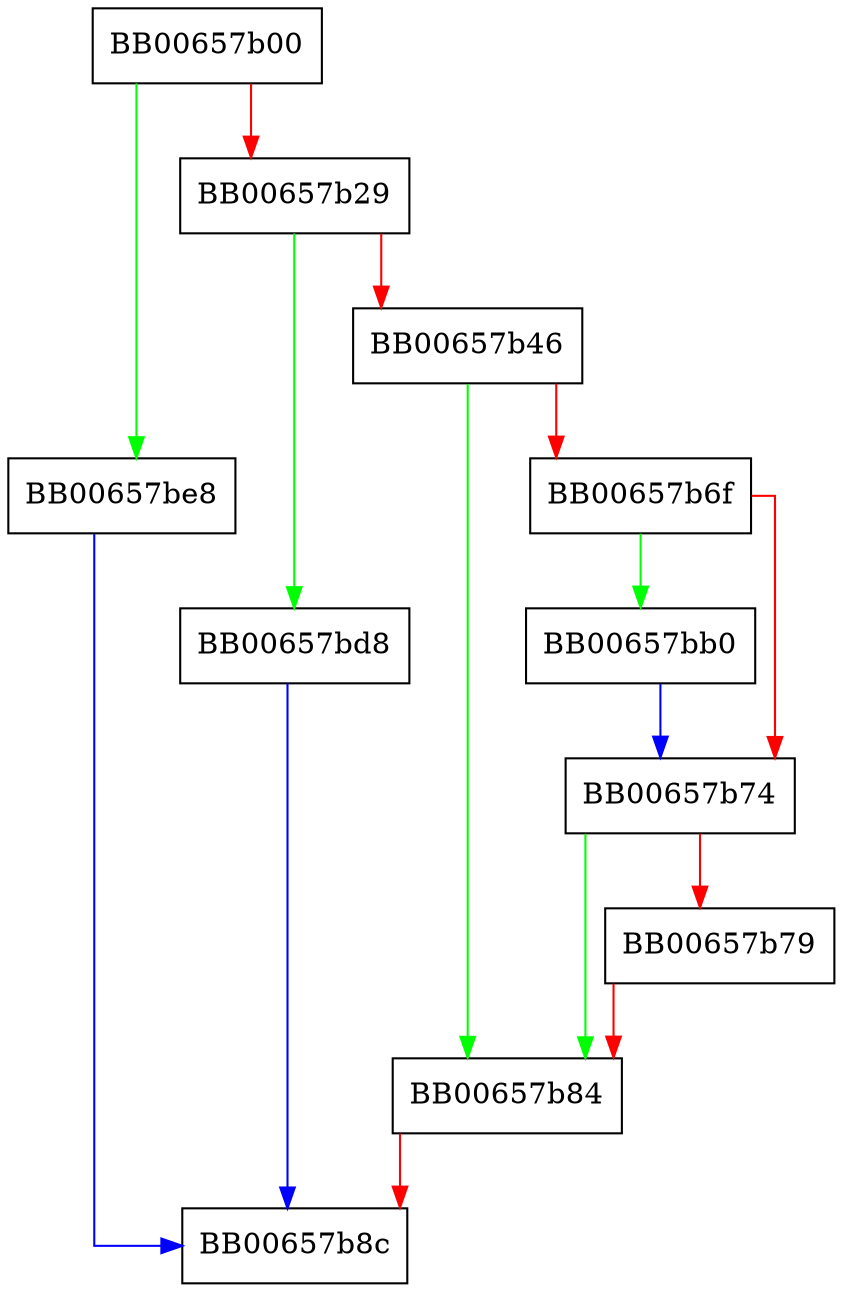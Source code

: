 digraph UI_UTIL_read_pw_string {
  node [shape="box"];
  graph [splines=ortho];
  BB00657b00 -> BB00657be8 [color="green"];
  BB00657b00 -> BB00657b29 [color="red"];
  BB00657b29 -> BB00657bd8 [color="green"];
  BB00657b29 -> BB00657b46 [color="red"];
  BB00657b46 -> BB00657b84 [color="green"];
  BB00657b46 -> BB00657b6f [color="red"];
  BB00657b6f -> BB00657bb0 [color="green"];
  BB00657b6f -> BB00657b74 [color="red"];
  BB00657b74 -> BB00657b84 [color="green"];
  BB00657b74 -> BB00657b79 [color="red"];
  BB00657b79 -> BB00657b84 [color="red"];
  BB00657b84 -> BB00657b8c [color="red"];
  BB00657bb0 -> BB00657b74 [color="blue"];
  BB00657bd8 -> BB00657b8c [color="blue"];
  BB00657be8 -> BB00657b8c [color="blue"];
}